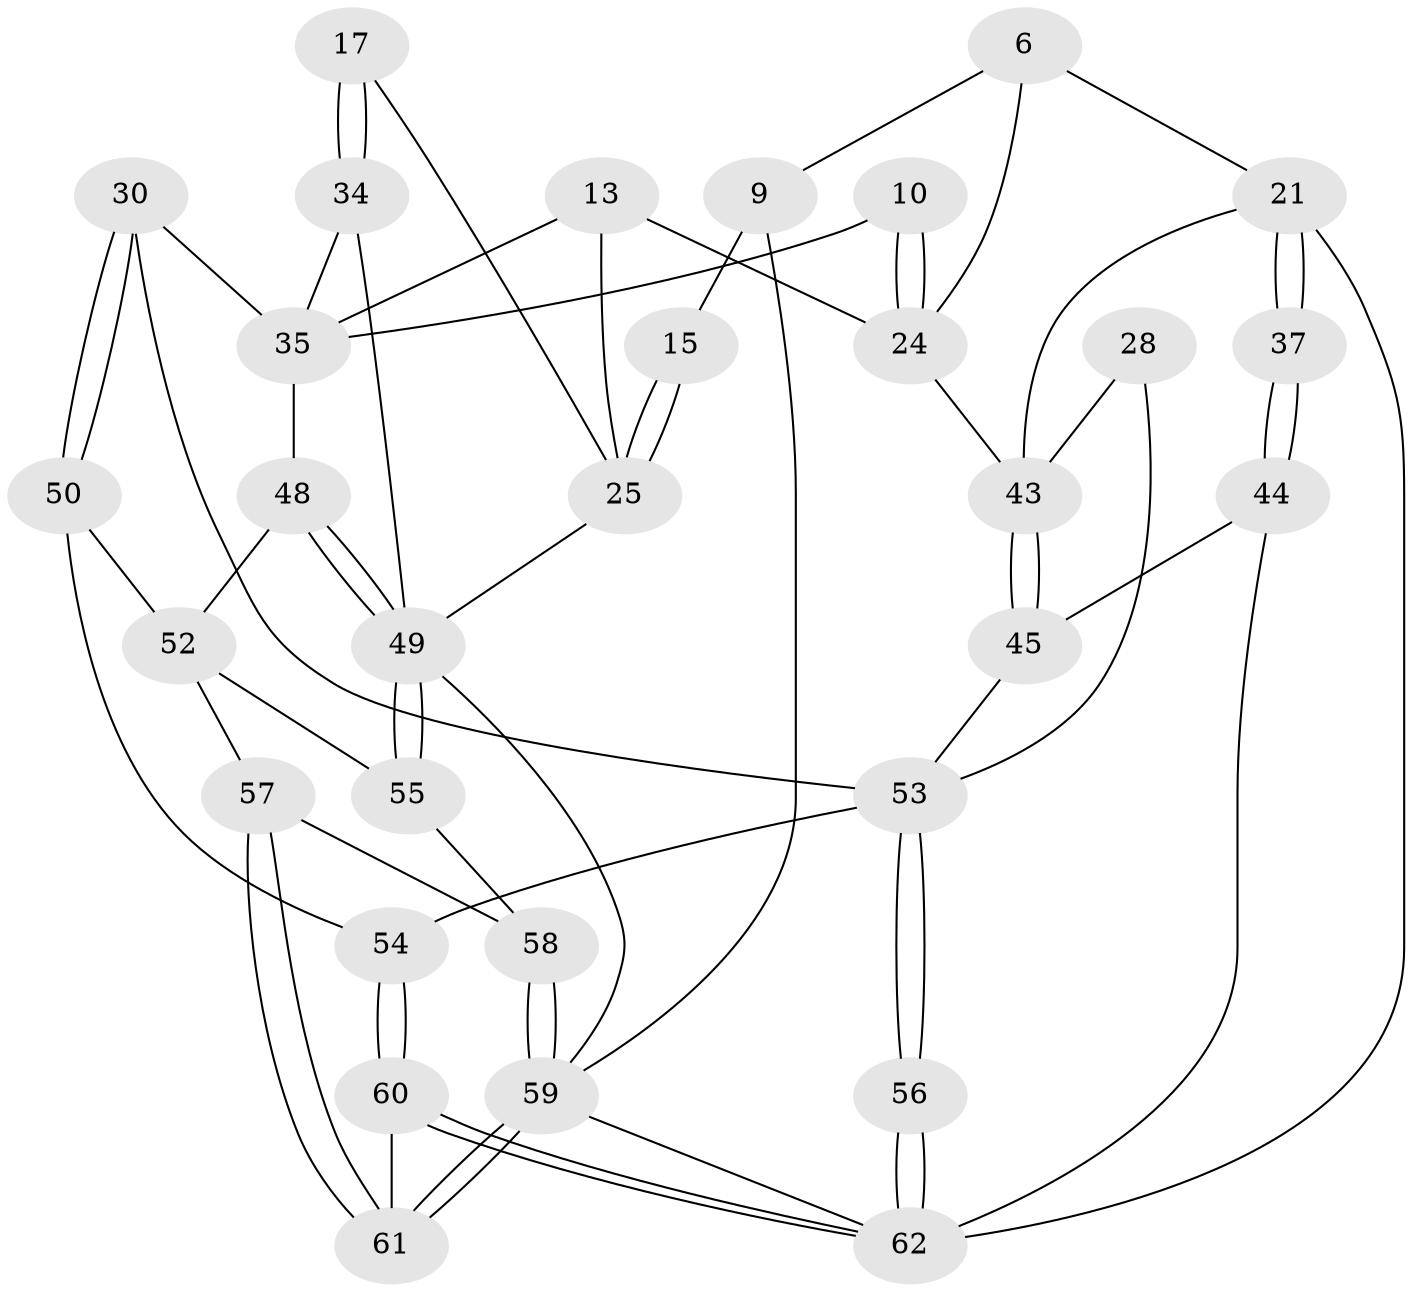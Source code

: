// original degree distribution, {3: 0.03225806451612903, 5: 0.4838709677419355, 4: 0.27419354838709675, 6: 0.20967741935483872}
// Generated by graph-tools (version 1.1) at 2025/01/03/09/25 05:01:14]
// undirected, 31 vertices, 67 edges
graph export_dot {
graph [start="1"]
  node [color=gray90,style=filled];
  6 [pos="+0.7154438964157659+0.08730999627163014",super="+5"];
  9 [pos="+0+0"];
  10 [pos="+0.4516522657907482+0.2529673812229536"];
  13 [pos="+0.26758925914332643+0.18316054513472307"];
  15 [pos="+0+0"];
  17 [pos="+0.1613315089831562+0.36603068885493734"];
  21 [pos="+1+0.41906684042552766",super="+19+20"];
  24 [pos="+0.628743446648889+0.2427527182457931",super="+8"];
  25 [pos="+0+0.2652938844510747",super="+18+14"];
  28 [pos="+0.5890008865433638+0.5402146684642121"];
  30 [pos="+0.4933293184390071+0.6206568442747091"];
  34 [pos="+0.14851801987662816+0.3824609462921469",super="+33+16"];
  35 [pos="+0.34841564385911483+0.6083580995395178",super="+31+26+12"];
  37 [pos="+1+0.4184473916719793"];
  43 [pos="+0.936193501558328+0.5270405633958446",super="+22+23"];
  44 [pos="+1+0.6904499600381824"];
  45 [pos="+0.8165933685001107+0.7294846012692279"];
  48 [pos="+0.2411981185913683+0.7018820135851042",super="+42"];
  49 [pos="+0+0.8180938314546754",super="+40+39+38"];
  50 [pos="+0.48983854756081274+0.7767857682892895"];
  52 [pos="+0.24034760442757577+0.7868058932240716",super="+51"];
  53 [pos="+0.8202067383367619+0.8424994302952314",super="+47+29"];
  54 [pos="+0.5835155969940263+0.9105163627292611"];
  55 [pos="+0.15101809036967437+0.8717797786068822"];
  56 [pos="+0.8214376932315863+0.8442303187541327"];
  57 [pos="+0.33972341097173514+1"];
  58 [pos="+0.1627685965123671+0.9272545514088686"];
  59 [pos="+0+1",super="+41"];
  60 [pos="+0.5097115843955586+1"];
  61 [pos="+0.37944443186530213+1"];
  62 [pos="+0.8634917124217621+1",super="+46"];
  6 -- 21 [weight=2];
  6 -- 9 [weight=2];
  6 -- 24 [weight=2];
  9 -- 15;
  9 -- 59;
  10 -- 24 [weight=2];
  10 -- 24;
  10 -- 35;
  13 -- 25;
  13 -- 24;
  13 -- 35;
  15 -- 25 [weight=2];
  15 -- 25;
  17 -- 34 [weight=2];
  17 -- 34;
  17 -- 25;
  21 -- 37 [weight=2];
  21 -- 37;
  21 -- 62;
  21 -- 43;
  24 -- 43;
  25 -- 49;
  28 -- 43 [weight=2];
  28 -- 53;
  30 -- 50;
  30 -- 50;
  30 -- 35;
  30 -- 53;
  34 -- 49 [weight=2];
  34 -- 35 [weight=3];
  35 -- 48;
  37 -- 44;
  37 -- 44;
  43 -- 45;
  43 -- 45;
  44 -- 45;
  44 -- 62;
  45 -- 53;
  48 -- 49 [weight=2];
  48 -- 49;
  48 -- 52;
  49 -- 55;
  49 -- 55;
  49 -- 59;
  50 -- 54;
  50 -- 52;
  52 -- 55;
  52 -- 57;
  53 -- 54;
  53 -- 56;
  53 -- 56;
  54 -- 60;
  54 -- 60;
  55 -- 58;
  56 -- 62 [weight=2];
  56 -- 62;
  57 -- 58;
  57 -- 61;
  57 -- 61;
  58 -- 59;
  58 -- 59;
  59 -- 61;
  59 -- 61;
  59 -- 62;
  60 -- 61;
  60 -- 62;
  60 -- 62;
}
